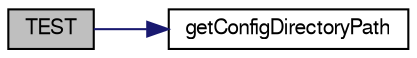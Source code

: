 digraph "TEST"
{
  edge [fontname="FreeSans",fontsize="10",labelfontname="FreeSans",labelfontsize="10"];
  node [fontname="FreeSans",fontsize="10",shape=record];
  rankdir="LR";
  Node1 [label="TEST",height=0.2,width=0.4,color="black", fillcolor="grey75", style="filled", fontcolor="black"];
  Node1 -> Node2 [color="midnightblue",fontsize="10",style="solid",fontname="FreeSans"];
  Node2 [label="getConfigDirectoryPath",height=0.2,width=0.4,color="black", fillcolor="white", style="filled",URL="$de/df0/utilities_8h.html#afe1bbec53e0ac370224c4aa5c3433b0e"];
}
